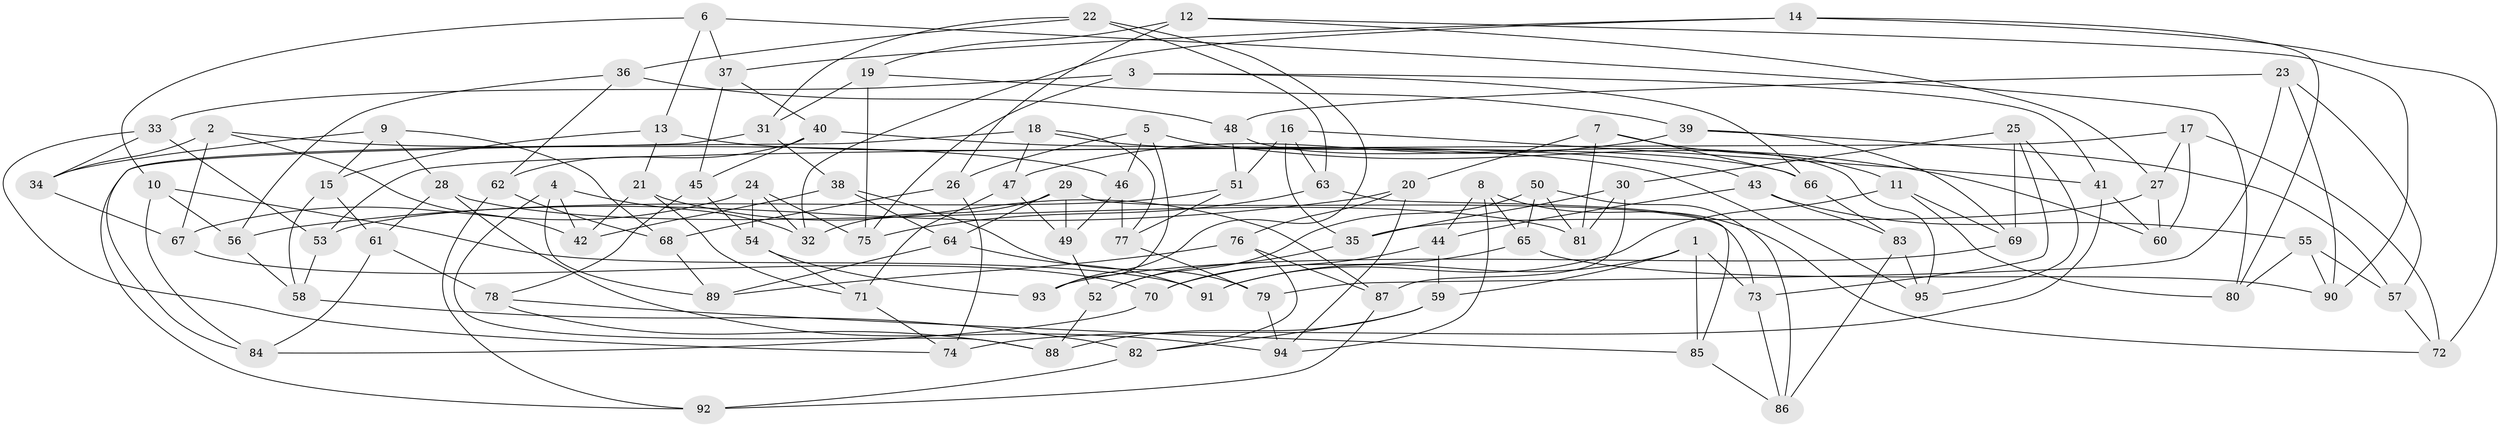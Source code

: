 // Generated by graph-tools (version 1.1) at 2025/50/03/09/25 03:50:47]
// undirected, 95 vertices, 190 edges
graph export_dot {
graph [start="1"]
  node [color=gray90,style=filled];
  1;
  2;
  3;
  4;
  5;
  6;
  7;
  8;
  9;
  10;
  11;
  12;
  13;
  14;
  15;
  16;
  17;
  18;
  19;
  20;
  21;
  22;
  23;
  24;
  25;
  26;
  27;
  28;
  29;
  30;
  31;
  32;
  33;
  34;
  35;
  36;
  37;
  38;
  39;
  40;
  41;
  42;
  43;
  44;
  45;
  46;
  47;
  48;
  49;
  50;
  51;
  52;
  53;
  54;
  55;
  56;
  57;
  58;
  59;
  60;
  61;
  62;
  63;
  64;
  65;
  66;
  67;
  68;
  69;
  70;
  71;
  72;
  73;
  74;
  75;
  76;
  77;
  78;
  79;
  80;
  81;
  82;
  83;
  84;
  85;
  86;
  87;
  88;
  89;
  90;
  91;
  92;
  93;
  94;
  95;
  1 -- 73;
  1 -- 59;
  1 -- 91;
  1 -- 85;
  2 -- 42;
  2 -- 67;
  2 -- 46;
  2 -- 34;
  3 -- 33;
  3 -- 75;
  3 -- 66;
  3 -- 41;
  4 -- 42;
  4 -- 88;
  4 -- 89;
  4 -- 32;
  5 -- 93;
  5 -- 26;
  5 -- 46;
  5 -- 60;
  6 -- 13;
  6 -- 10;
  6 -- 80;
  6 -- 37;
  7 -- 11;
  7 -- 81;
  7 -- 20;
  7 -- 66;
  8 -- 72;
  8 -- 65;
  8 -- 94;
  8 -- 44;
  9 -- 28;
  9 -- 15;
  9 -- 34;
  9 -- 68;
  10 -- 56;
  10 -- 84;
  10 -- 91;
  11 -- 80;
  11 -- 69;
  11 -- 91;
  12 -- 27;
  12 -- 26;
  12 -- 90;
  12 -- 19;
  13 -- 95;
  13 -- 21;
  13 -- 15;
  14 -- 72;
  14 -- 80;
  14 -- 37;
  14 -- 32;
  15 -- 58;
  15 -- 61;
  16 -- 63;
  16 -- 35;
  16 -- 51;
  16 -- 41;
  17 -- 53;
  17 -- 72;
  17 -- 60;
  17 -- 27;
  18 -- 77;
  18 -- 66;
  18 -- 92;
  18 -- 47;
  19 -- 75;
  19 -- 39;
  19 -- 31;
  20 -- 76;
  20 -- 94;
  20 -- 56;
  21 -- 71;
  21 -- 42;
  21 -- 87;
  22 -- 36;
  22 -- 31;
  22 -- 93;
  22 -- 63;
  23 -- 90;
  23 -- 48;
  23 -- 57;
  23 -- 79;
  24 -- 67;
  24 -- 75;
  24 -- 54;
  24 -- 32;
  25 -- 95;
  25 -- 30;
  25 -- 73;
  25 -- 69;
  26 -- 68;
  26 -- 74;
  27 -- 35;
  27 -- 60;
  28 -- 81;
  28 -- 61;
  28 -- 94;
  29 -- 64;
  29 -- 32;
  29 -- 73;
  29 -- 49;
  30 -- 35;
  30 -- 87;
  30 -- 81;
  31 -- 84;
  31 -- 38;
  33 -- 74;
  33 -- 53;
  33 -- 34;
  34 -- 67;
  35 -- 52;
  36 -- 62;
  36 -- 48;
  36 -- 56;
  37 -- 40;
  37 -- 45;
  38 -- 79;
  38 -- 42;
  38 -- 64;
  39 -- 69;
  39 -- 47;
  39 -- 57;
  40 -- 62;
  40 -- 45;
  40 -- 43;
  41 -- 74;
  41 -- 60;
  43 -- 44;
  43 -- 83;
  43 -- 55;
  44 -- 59;
  44 -- 70;
  45 -- 78;
  45 -- 54;
  46 -- 77;
  46 -- 49;
  47 -- 49;
  47 -- 71;
  48 -- 95;
  48 -- 51;
  49 -- 52;
  50 -- 65;
  50 -- 86;
  50 -- 52;
  50 -- 81;
  51 -- 77;
  51 -- 53;
  52 -- 88;
  53 -- 58;
  54 -- 93;
  54 -- 71;
  55 -- 90;
  55 -- 80;
  55 -- 57;
  56 -- 58;
  57 -- 72;
  58 -- 82;
  59 -- 82;
  59 -- 88;
  61 -- 84;
  61 -- 78;
  62 -- 92;
  62 -- 68;
  63 -- 85;
  63 -- 75;
  64 -- 91;
  64 -- 89;
  65 -- 90;
  65 -- 70;
  66 -- 83;
  67 -- 70;
  68 -- 89;
  69 -- 93;
  70 -- 84;
  71 -- 74;
  73 -- 86;
  76 -- 87;
  76 -- 82;
  76 -- 89;
  77 -- 79;
  78 -- 88;
  78 -- 85;
  79 -- 94;
  82 -- 92;
  83 -- 86;
  83 -- 95;
  85 -- 86;
  87 -- 92;
}
